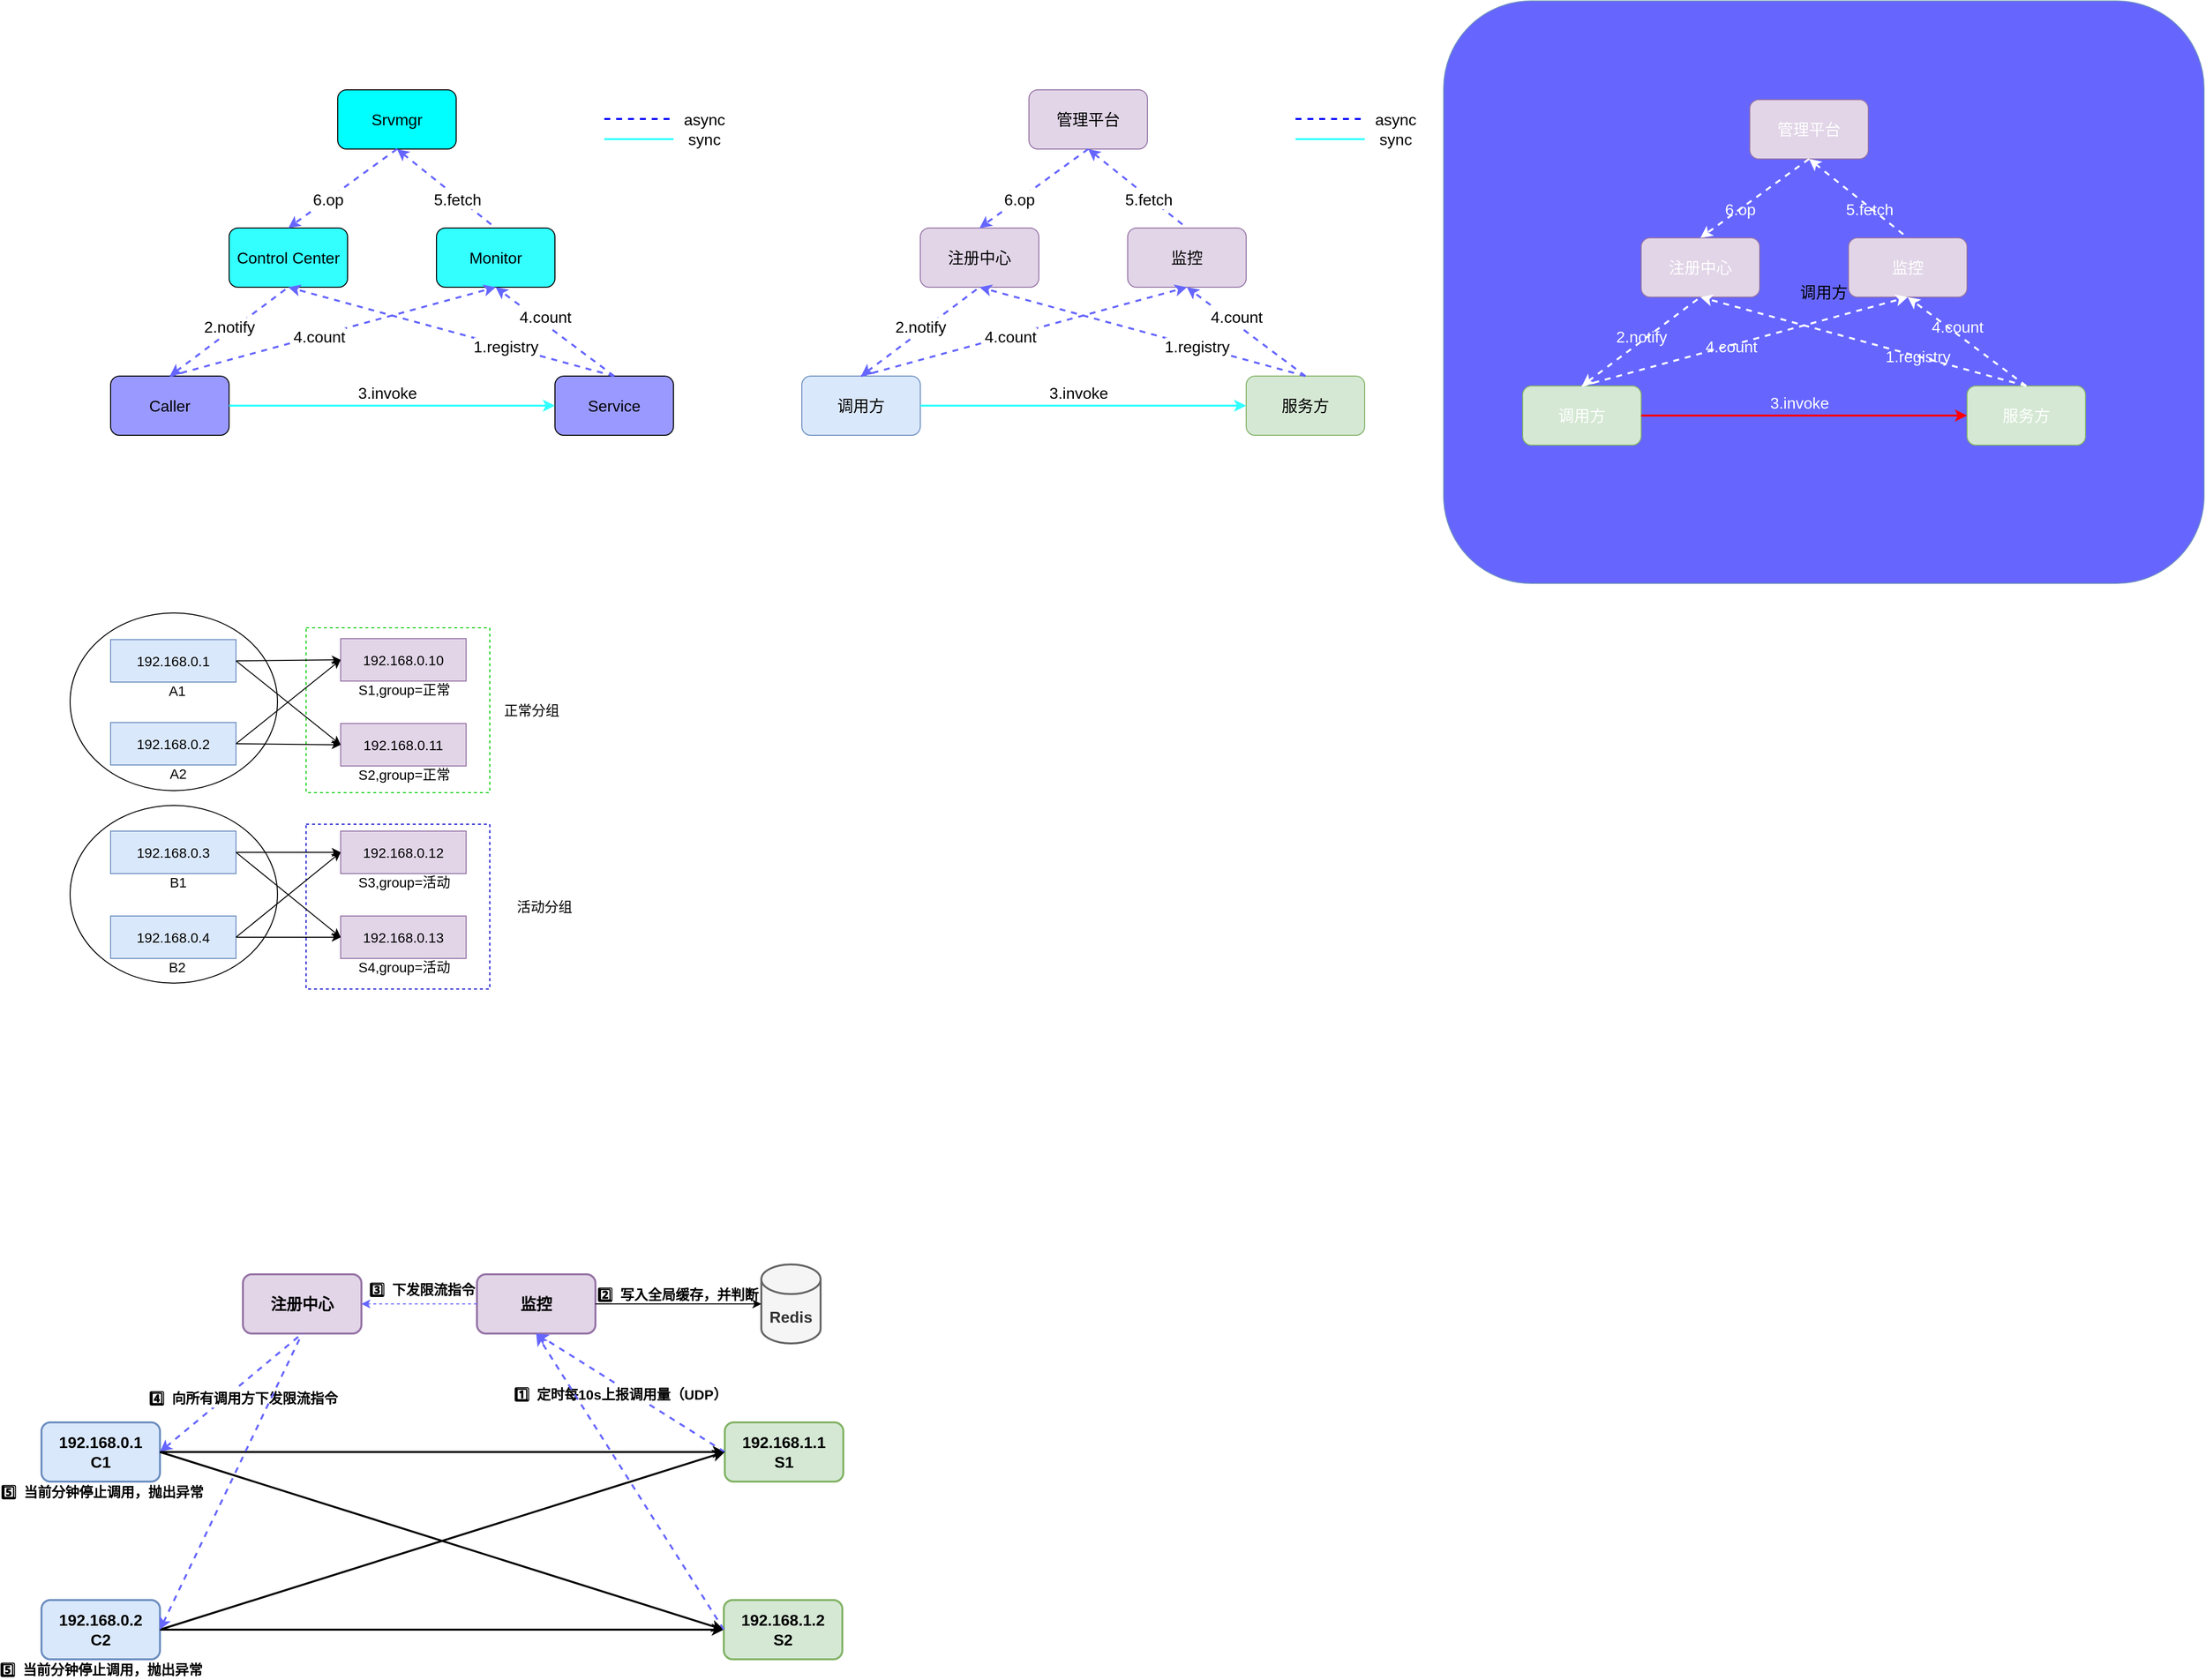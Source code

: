 <mxfile version="26.2.2">
  <diagram id="c6vPCQbDTAW3_hjepVWK" name="Page-1">
    <mxGraphModel dx="938" dy="1055" grid="1" gridSize="10" guides="1" tooltips="1" connect="1" arrows="1" fold="1" page="0" pageScale="1" pageWidth="827" pageHeight="1169" math="0" shadow="0">
      <root>
        <mxCell id="0" />
        <mxCell id="1" parent="0" />
        <mxCell id="IMRiH2Jyy75GKOMvcvbp-24" value="调用方" style="rounded=1;whiteSpace=wrap;html=1;fillColor=#6666FF;fontSize=16;strokeColor=#6c8ebf;" parent="1" vertex="1">
          <mxGeometry x="1520" y="-50" width="770" height="590" as="geometry" />
        </mxCell>
        <mxCell id="qctzH7rqazo4ZXe9pNT--71" value="" style="ellipse;whiteSpace=wrap;html=1;fillColor=none;" parent="1" vertex="1">
          <mxGeometry x="129" y="765" width="210" height="180" as="geometry" />
        </mxCell>
        <mxCell id="qctzH7rqazo4ZXe9pNT--70" value="" style="ellipse;whiteSpace=wrap;html=1;fillColor=none;" parent="1" vertex="1">
          <mxGeometry x="129" y="570" width="210" height="180" as="geometry" />
        </mxCell>
        <mxCell id="nqajYnND2lpwk76EezyJ-1" value="Caller" style="rounded=1;whiteSpace=wrap;html=1;fillColor=#9999FF;fontSize=16;" parent="1" vertex="1">
          <mxGeometry x="170" y="330" width="120" height="60" as="geometry" />
        </mxCell>
        <mxCell id="nqajYnND2lpwk76EezyJ-2" value="Service" style="rounded=1;whiteSpace=wrap;html=1;fillColor=#9999FF;fontSize=16;" parent="1" vertex="1">
          <mxGeometry x="620" y="330" width="120" height="60" as="geometry" />
        </mxCell>
        <mxCell id="nqajYnND2lpwk76EezyJ-3" value="Control Center" style="rounded=1;whiteSpace=wrap;html=1;fillColor=#33FFFF;fontSize=16;" parent="1" vertex="1">
          <mxGeometry x="290" y="180" width="120" height="60" as="geometry" />
        </mxCell>
        <mxCell id="nqajYnND2lpwk76EezyJ-4" value="Monitor" style="rounded=1;whiteSpace=wrap;html=1;fillColor=#33FFFF;fontSize=16;" parent="1" vertex="1">
          <mxGeometry x="500" y="180" width="120" height="60" as="geometry" />
        </mxCell>
        <mxCell id="nqajYnND2lpwk76EezyJ-5" value="Srvmgr" style="rounded=1;whiteSpace=wrap;html=1;fillColor=#00FFFF;fontSize=16;" parent="1" vertex="1">
          <mxGeometry x="400" y="40" width="120" height="60" as="geometry" />
        </mxCell>
        <mxCell id="nqajYnND2lpwk76EezyJ-6" value="" style="endArrow=classic;html=1;fontSize=16;entryX=0.5;entryY=1;entryDx=0;entryDy=0;exitX=0.5;exitY=0;exitDx=0;exitDy=0;dashed=1;strokeWidth=2;strokeColor=#6666FF;" parent="1" source="nqajYnND2lpwk76EezyJ-2" target="nqajYnND2lpwk76EezyJ-3" edge="1">
          <mxGeometry width="50" height="50" relative="1" as="geometry">
            <mxPoint x="420" y="420" as="sourcePoint" />
            <mxPoint x="470" y="370" as="targetPoint" />
          </mxGeometry>
        </mxCell>
        <mxCell id="nqajYnND2lpwk76EezyJ-7" value="1.registry" style="text;html=1;align=center;verticalAlign=middle;resizable=0;points=[];labelBackgroundColor=#ffffff;fontSize=16;" parent="nqajYnND2lpwk76EezyJ-6" vertex="1" connectable="0">
          <mxGeometry x="0.066" y="-2" relative="1" as="geometry">
            <mxPoint x="65.06" y="19.82" as="offset" />
          </mxGeometry>
        </mxCell>
        <mxCell id="nqajYnND2lpwk76EezyJ-8" value="" style="endArrow=none;html=1;fontSize=16;entryX=0.5;entryY=1;entryDx=0;entryDy=0;exitX=0.5;exitY=0;exitDx=0;exitDy=0;dashed=1;strokeWidth=2;strokeColor=#6666FF;startArrow=classic;startFill=1;endFill=0;" parent="1" source="nqajYnND2lpwk76EezyJ-1" target="nqajYnND2lpwk76EezyJ-3" edge="1">
          <mxGeometry width="50" height="50" relative="1" as="geometry">
            <mxPoint x="630" y="370" as="sourcePoint" />
            <mxPoint x="360" y="250" as="targetPoint" />
          </mxGeometry>
        </mxCell>
        <mxCell id="nqajYnND2lpwk76EezyJ-9" value="2.notify" style="text;html=1;align=center;verticalAlign=middle;resizable=0;points=[];labelBackgroundColor=#ffffff;fontSize=16;" parent="nqajYnND2lpwk76EezyJ-8" vertex="1" connectable="0">
          <mxGeometry x="-0.653" y="3" relative="1" as="geometry">
            <mxPoint x="41" y="-32" as="offset" />
          </mxGeometry>
        </mxCell>
        <mxCell id="nqajYnND2lpwk76EezyJ-10" value="" style="endArrow=classic;html=1;fontSize=16;entryX=0;entryY=0.5;entryDx=0;entryDy=0;exitX=1;exitY=0.5;exitDx=0;exitDy=0;strokeWidth=2;strokeColor=#33FFFF;" parent="1" source="nqajYnND2lpwk76EezyJ-1" target="nqajYnND2lpwk76EezyJ-2" edge="1">
          <mxGeometry width="50" height="50" relative="1" as="geometry">
            <mxPoint x="690" y="340" as="sourcePoint" />
            <mxPoint x="360" y="250" as="targetPoint" />
          </mxGeometry>
        </mxCell>
        <mxCell id="nqajYnND2lpwk76EezyJ-11" value="3.invoke" style="text;html=1;align=center;verticalAlign=middle;resizable=0;points=[];labelBackgroundColor=#ffffff;fontSize=16;" parent="nqajYnND2lpwk76EezyJ-10" vertex="1" connectable="0">
          <mxGeometry x="0.066" y="-2" relative="1" as="geometry">
            <mxPoint x="-16" y="-15.0" as="offset" />
          </mxGeometry>
        </mxCell>
        <mxCell id="nqajYnND2lpwk76EezyJ-12" value="" style="endArrow=classic;html=1;fontSize=16;entryX=0.5;entryY=1;entryDx=0;entryDy=0;exitX=0.5;exitY=0;exitDx=0;exitDy=0;dashed=1;strokeWidth=2;strokeColor=#6666FF;" parent="1" source="nqajYnND2lpwk76EezyJ-1" target="nqajYnND2lpwk76EezyJ-4" edge="1">
          <mxGeometry width="50" height="50" relative="1" as="geometry">
            <mxPoint x="690" y="340" as="sourcePoint" />
            <mxPoint x="360" y="250" as="targetPoint" />
          </mxGeometry>
        </mxCell>
        <mxCell id="nqajYnND2lpwk76EezyJ-13" value="4.count" style="text;html=1;align=center;verticalAlign=middle;resizable=0;points=[];labelBackgroundColor=#ffffff;fontSize=16;" parent="nqajYnND2lpwk76EezyJ-12" vertex="1" connectable="0">
          <mxGeometry x="0.066" y="-2" relative="1" as="geometry">
            <mxPoint x="-26.11" y="5.96" as="offset" />
          </mxGeometry>
        </mxCell>
        <mxCell id="nqajYnND2lpwk76EezyJ-14" value="" style="endArrow=classic;html=1;fontSize=16;entryX=0.5;entryY=1;entryDx=0;entryDy=0;exitX=0.5;exitY=0;exitDx=0;exitDy=0;dashed=1;strokeWidth=2;strokeColor=#6666FF;" parent="1" source="nqajYnND2lpwk76EezyJ-2" target="nqajYnND2lpwk76EezyJ-4" edge="1">
          <mxGeometry width="50" height="50" relative="1" as="geometry">
            <mxPoint x="240" y="340" as="sourcePoint" />
            <mxPoint x="570" y="250" as="targetPoint" />
          </mxGeometry>
        </mxCell>
        <mxCell id="nqajYnND2lpwk76EezyJ-15" value="4.count" style="text;html=1;align=center;verticalAlign=middle;resizable=0;points=[];labelBackgroundColor=#ffffff;fontSize=16;" parent="nqajYnND2lpwk76EezyJ-14" vertex="1" connectable="0">
          <mxGeometry x="0.066" y="-2" relative="1" as="geometry">
            <mxPoint x="-7.2" y="-10.4" as="offset" />
          </mxGeometry>
        </mxCell>
        <mxCell id="nqajYnND2lpwk76EezyJ-16" value="" style="endArrow=classic;html=1;fontSize=16;entryX=0.5;entryY=0;entryDx=0;entryDy=0;exitX=0.5;exitY=1;exitDx=0;exitDy=0;dashed=1;strokeWidth=2;strokeColor=#6666FF;" parent="1" source="nqajYnND2lpwk76EezyJ-5" target="nqajYnND2lpwk76EezyJ-3" edge="1">
          <mxGeometry width="50" height="50" relative="1" as="geometry">
            <mxPoint x="690" y="340" as="sourcePoint" />
            <mxPoint x="360" y="250" as="targetPoint" />
          </mxGeometry>
        </mxCell>
        <mxCell id="nqajYnND2lpwk76EezyJ-17" value="6.op" style="text;html=1;align=center;verticalAlign=middle;resizable=0;points=[];labelBackgroundColor=#ffffff;fontSize=16;" parent="nqajYnND2lpwk76EezyJ-16" vertex="1" connectable="0">
          <mxGeometry x="0.066" y="-2" relative="1" as="geometry">
            <mxPoint x="-10.59" y="9.27" as="offset" />
          </mxGeometry>
        </mxCell>
        <mxCell id="nqajYnND2lpwk76EezyJ-18" value="" style="endArrow=none;html=1;fontSize=16;entryX=0.5;entryY=0;entryDx=0;entryDy=0;exitX=0.5;exitY=1;exitDx=0;exitDy=0;dashed=1;strokeWidth=2;strokeColor=#6666FF;startArrow=classic;startFill=1;endFill=0;" parent="1" source="nqajYnND2lpwk76EezyJ-5" target="nqajYnND2lpwk76EezyJ-4" edge="1">
          <mxGeometry width="50" height="50" relative="1" as="geometry">
            <mxPoint x="470" y="110" as="sourcePoint" />
            <mxPoint x="360" y="190" as="targetPoint" />
          </mxGeometry>
        </mxCell>
        <mxCell id="nqajYnND2lpwk76EezyJ-19" value="5.fetch" style="text;html=1;align=center;verticalAlign=middle;resizable=0;points=[];labelBackgroundColor=#ffffff;fontSize=16;" parent="nqajYnND2lpwk76EezyJ-18" vertex="1" connectable="0">
          <mxGeometry x="0.066" y="-2" relative="1" as="geometry">
            <mxPoint x="8.15" y="5.96" as="offset" />
          </mxGeometry>
        </mxCell>
        <mxCell id="kpHwbxMFUV27yNFj0fHA-5" value="" style="endArrow=none;html=1;fontSize=16;strokeWidth=2;strokeColor=#33FFFF;endFill=0;" parent="1" edge="1">
          <mxGeometry width="50" height="50" relative="1" as="geometry">
            <mxPoint x="670" y="90" as="sourcePoint" />
            <mxPoint x="740" y="90" as="targetPoint" />
          </mxGeometry>
        </mxCell>
        <mxCell id="kpHwbxMFUV27yNFj0fHA-6" value="sync" style="text;html=1;align=center;verticalAlign=middle;resizable=0;points=[];labelBackgroundColor=#ffffff;fontSize=16;" parent="kpHwbxMFUV27yNFj0fHA-5" vertex="1" connectable="0">
          <mxGeometry x="0.066" y="-2" relative="1" as="geometry">
            <mxPoint x="63" y="-2.0" as="offset" />
          </mxGeometry>
        </mxCell>
        <mxCell id="kpHwbxMFUV27yNFj0fHA-7" value="" style="endArrow=none;html=1;fontSize=16;strokeWidth=2;strokeColor=#0000FF;endFill=0;dashed=1;" parent="1" edge="1">
          <mxGeometry width="50" height="50" relative="1" as="geometry">
            <mxPoint x="670" y="69.5" as="sourcePoint" />
            <mxPoint x="740" y="69.5" as="targetPoint" />
          </mxGeometry>
        </mxCell>
        <mxCell id="kpHwbxMFUV27yNFj0fHA-8" value="async" style="text;html=1;align=center;verticalAlign=middle;resizable=0;points=[];labelBackgroundColor=#ffffff;fontSize=16;" parent="kpHwbxMFUV27yNFj0fHA-7" vertex="1" connectable="0">
          <mxGeometry x="0.066" y="-2" relative="1" as="geometry">
            <mxPoint x="63" y="-2.0" as="offset" />
          </mxGeometry>
        </mxCell>
        <mxCell id="qctzH7rqazo4ZXe9pNT--1" value="调用方" style="rounded=1;whiteSpace=wrap;html=1;fillColor=#dae8fc;fontSize=16;strokeColor=#6c8ebf;" parent="1" vertex="1">
          <mxGeometry x="870" y="330" width="120" height="60" as="geometry" />
        </mxCell>
        <mxCell id="qctzH7rqazo4ZXe9pNT--2" value="服务方" style="rounded=1;whiteSpace=wrap;html=1;fillColor=#d5e8d4;fontSize=16;strokeColor=#82b366;" parent="1" vertex="1">
          <mxGeometry x="1320" y="330" width="120" height="60" as="geometry" />
        </mxCell>
        <mxCell id="qctzH7rqazo4ZXe9pNT--3" value="注册中心" style="rounded=1;whiteSpace=wrap;html=1;fillColor=#e1d5e7;fontSize=16;strokeColor=#9673a6;" parent="1" vertex="1">
          <mxGeometry x="990" y="180" width="120" height="60" as="geometry" />
        </mxCell>
        <mxCell id="qctzH7rqazo4ZXe9pNT--4" value="监控" style="rounded=1;whiteSpace=wrap;html=1;fillColor=#e1d5e7;fontSize=16;strokeColor=#9673a6;" parent="1" vertex="1">
          <mxGeometry x="1200" y="180" width="120" height="60" as="geometry" />
        </mxCell>
        <mxCell id="qctzH7rqazo4ZXe9pNT--5" value="管理平台" style="rounded=1;whiteSpace=wrap;html=1;fillColor=#e1d5e7;fontSize=16;strokeColor=#9673a6;" parent="1" vertex="1">
          <mxGeometry x="1100" y="40" width="120" height="60" as="geometry" />
        </mxCell>
        <mxCell id="qctzH7rqazo4ZXe9pNT--6" value="" style="endArrow=classic;html=1;fontSize=16;entryX=0.5;entryY=1;entryDx=0;entryDy=0;exitX=0.5;exitY=0;exitDx=0;exitDy=0;dashed=1;strokeWidth=2;strokeColor=#6666FF;" parent="1" source="qctzH7rqazo4ZXe9pNT--2" target="qctzH7rqazo4ZXe9pNT--3" edge="1">
          <mxGeometry width="50" height="50" relative="1" as="geometry">
            <mxPoint x="1120" y="420" as="sourcePoint" />
            <mxPoint x="1170" y="370" as="targetPoint" />
          </mxGeometry>
        </mxCell>
        <mxCell id="qctzH7rqazo4ZXe9pNT--7" value="1.registry" style="text;html=1;align=center;verticalAlign=middle;resizable=0;points=[];labelBackgroundColor=#ffffff;fontSize=16;" parent="qctzH7rqazo4ZXe9pNT--6" vertex="1" connectable="0">
          <mxGeometry x="0.066" y="-2" relative="1" as="geometry">
            <mxPoint x="65.06" y="19.82" as="offset" />
          </mxGeometry>
        </mxCell>
        <mxCell id="qctzH7rqazo4ZXe9pNT--8" value="" style="endArrow=none;html=1;fontSize=16;entryX=0.5;entryY=1;entryDx=0;entryDy=0;exitX=0.5;exitY=0;exitDx=0;exitDy=0;dashed=1;strokeWidth=2;strokeColor=#6666FF;startArrow=classic;startFill=1;endFill=0;" parent="1" source="qctzH7rqazo4ZXe9pNT--1" target="qctzH7rqazo4ZXe9pNT--3" edge="1">
          <mxGeometry width="50" height="50" relative="1" as="geometry">
            <mxPoint x="1330" y="370" as="sourcePoint" />
            <mxPoint x="1060" y="250" as="targetPoint" />
          </mxGeometry>
        </mxCell>
        <mxCell id="qctzH7rqazo4ZXe9pNT--9" value="2.notify" style="text;html=1;align=center;verticalAlign=middle;resizable=0;points=[];labelBackgroundColor=#ffffff;fontSize=16;" parent="qctzH7rqazo4ZXe9pNT--8" vertex="1" connectable="0">
          <mxGeometry x="-0.653" y="3" relative="1" as="geometry">
            <mxPoint x="41" y="-32" as="offset" />
          </mxGeometry>
        </mxCell>
        <mxCell id="qctzH7rqazo4ZXe9pNT--10" value="" style="endArrow=classic;html=1;fontSize=16;entryX=0;entryY=0.5;entryDx=0;entryDy=0;exitX=1;exitY=0.5;exitDx=0;exitDy=0;strokeWidth=2;strokeColor=#33FFFF;" parent="1" source="qctzH7rqazo4ZXe9pNT--1" target="qctzH7rqazo4ZXe9pNT--2" edge="1">
          <mxGeometry width="50" height="50" relative="1" as="geometry">
            <mxPoint x="1390" y="340" as="sourcePoint" />
            <mxPoint x="1060" y="250" as="targetPoint" />
          </mxGeometry>
        </mxCell>
        <mxCell id="qctzH7rqazo4ZXe9pNT--11" value="3.invoke" style="text;html=1;align=center;verticalAlign=middle;resizable=0;points=[];labelBackgroundColor=#ffffff;fontSize=16;" parent="qctzH7rqazo4ZXe9pNT--10" vertex="1" connectable="0">
          <mxGeometry x="0.066" y="-2" relative="1" as="geometry">
            <mxPoint x="-16" y="-15.0" as="offset" />
          </mxGeometry>
        </mxCell>
        <mxCell id="qctzH7rqazo4ZXe9pNT--12" value="" style="endArrow=classic;html=1;fontSize=16;entryX=0.5;entryY=1;entryDx=0;entryDy=0;exitX=0.5;exitY=0;exitDx=0;exitDy=0;dashed=1;strokeWidth=2;strokeColor=#6666FF;" parent="1" source="qctzH7rqazo4ZXe9pNT--1" target="qctzH7rqazo4ZXe9pNT--4" edge="1">
          <mxGeometry width="50" height="50" relative="1" as="geometry">
            <mxPoint x="1390" y="340" as="sourcePoint" />
            <mxPoint x="1060" y="250" as="targetPoint" />
          </mxGeometry>
        </mxCell>
        <mxCell id="qctzH7rqazo4ZXe9pNT--13" value="4.count" style="text;html=1;align=center;verticalAlign=middle;resizable=0;points=[];labelBackgroundColor=#ffffff;fontSize=16;" parent="qctzH7rqazo4ZXe9pNT--12" vertex="1" connectable="0">
          <mxGeometry x="0.066" y="-2" relative="1" as="geometry">
            <mxPoint x="-26.11" y="5.96" as="offset" />
          </mxGeometry>
        </mxCell>
        <mxCell id="qctzH7rqazo4ZXe9pNT--14" value="" style="endArrow=classic;html=1;fontSize=16;entryX=0.5;entryY=1;entryDx=0;entryDy=0;exitX=0.5;exitY=0;exitDx=0;exitDy=0;dashed=1;strokeWidth=2;strokeColor=#6666FF;" parent="1" source="qctzH7rqazo4ZXe9pNT--2" target="qctzH7rqazo4ZXe9pNT--4" edge="1">
          <mxGeometry width="50" height="50" relative="1" as="geometry">
            <mxPoint x="940" y="340" as="sourcePoint" />
            <mxPoint x="1270" y="250" as="targetPoint" />
          </mxGeometry>
        </mxCell>
        <mxCell id="qctzH7rqazo4ZXe9pNT--15" value="4.count" style="text;html=1;align=center;verticalAlign=middle;resizable=0;points=[];labelBackgroundColor=#ffffff;fontSize=16;" parent="qctzH7rqazo4ZXe9pNT--14" vertex="1" connectable="0">
          <mxGeometry x="0.066" y="-2" relative="1" as="geometry">
            <mxPoint x="-7.2" y="-10.4" as="offset" />
          </mxGeometry>
        </mxCell>
        <mxCell id="qctzH7rqazo4ZXe9pNT--16" value="" style="endArrow=classic;html=1;fontSize=16;entryX=0.5;entryY=0;entryDx=0;entryDy=0;exitX=0.5;exitY=1;exitDx=0;exitDy=0;dashed=1;strokeWidth=2;strokeColor=#6666FF;" parent="1" source="qctzH7rqazo4ZXe9pNT--5" target="qctzH7rqazo4ZXe9pNT--3" edge="1">
          <mxGeometry width="50" height="50" relative="1" as="geometry">
            <mxPoint x="1390" y="340" as="sourcePoint" />
            <mxPoint x="1060" y="250" as="targetPoint" />
          </mxGeometry>
        </mxCell>
        <mxCell id="qctzH7rqazo4ZXe9pNT--17" value="6.op" style="text;html=1;align=center;verticalAlign=middle;resizable=0;points=[];labelBackgroundColor=#ffffff;fontSize=16;" parent="qctzH7rqazo4ZXe9pNT--16" vertex="1" connectable="0">
          <mxGeometry x="0.066" y="-2" relative="1" as="geometry">
            <mxPoint x="-10.59" y="9.27" as="offset" />
          </mxGeometry>
        </mxCell>
        <mxCell id="qctzH7rqazo4ZXe9pNT--18" value="" style="endArrow=none;html=1;fontSize=16;entryX=0.5;entryY=0;entryDx=0;entryDy=0;exitX=0.5;exitY=1;exitDx=0;exitDy=0;dashed=1;strokeWidth=2;strokeColor=#6666FF;startArrow=classic;startFill=1;endFill=0;" parent="1" source="qctzH7rqazo4ZXe9pNT--5" target="qctzH7rqazo4ZXe9pNT--4" edge="1">
          <mxGeometry width="50" height="50" relative="1" as="geometry">
            <mxPoint x="1170" y="110" as="sourcePoint" />
            <mxPoint x="1060" y="190" as="targetPoint" />
          </mxGeometry>
        </mxCell>
        <mxCell id="qctzH7rqazo4ZXe9pNT--19" value="5.fetch" style="text;html=1;align=center;verticalAlign=middle;resizable=0;points=[];labelBackgroundColor=#ffffff;fontSize=16;" parent="qctzH7rqazo4ZXe9pNT--18" vertex="1" connectable="0">
          <mxGeometry x="0.066" y="-2" relative="1" as="geometry">
            <mxPoint x="8.15" y="5.96" as="offset" />
          </mxGeometry>
        </mxCell>
        <mxCell id="qctzH7rqazo4ZXe9pNT--20" value="" style="endArrow=none;html=1;fontSize=16;strokeWidth=2;strokeColor=#33FFFF;endFill=0;" parent="1" edge="1">
          <mxGeometry width="50" height="50" relative="1" as="geometry">
            <mxPoint x="1370" y="90" as="sourcePoint" />
            <mxPoint x="1440" y="90" as="targetPoint" />
          </mxGeometry>
        </mxCell>
        <mxCell id="qctzH7rqazo4ZXe9pNT--21" value="sync" style="text;html=1;align=center;verticalAlign=middle;resizable=0;points=[];labelBackgroundColor=#ffffff;fontSize=16;" parent="qctzH7rqazo4ZXe9pNT--20" vertex="1" connectable="0">
          <mxGeometry x="0.066" y="-2" relative="1" as="geometry">
            <mxPoint x="63" y="-2.0" as="offset" />
          </mxGeometry>
        </mxCell>
        <mxCell id="qctzH7rqazo4ZXe9pNT--22" value="" style="endArrow=none;html=1;fontSize=16;strokeWidth=2;strokeColor=#0000FF;endFill=0;dashed=1;" parent="1" edge="1">
          <mxGeometry width="50" height="50" relative="1" as="geometry">
            <mxPoint x="1370" y="69.5" as="sourcePoint" />
            <mxPoint x="1440" y="69.5" as="targetPoint" />
          </mxGeometry>
        </mxCell>
        <mxCell id="qctzH7rqazo4ZXe9pNT--23" value="async" style="text;html=1;align=center;verticalAlign=middle;resizable=0;points=[];labelBackgroundColor=#ffffff;fontSize=16;" parent="qctzH7rqazo4ZXe9pNT--22" vertex="1" connectable="0">
          <mxGeometry x="0.066" y="-2" relative="1" as="geometry">
            <mxPoint x="63" y="-2.0" as="offset" />
          </mxGeometry>
        </mxCell>
        <mxCell id="qctzH7rqazo4ZXe9pNT--25" value="" style="rounded=0;whiteSpace=wrap;html=1;fontSize=14;fillColor=none;dashed=1;strokeColor=#0000CC;" parent="1" vertex="1">
          <mxGeometry x="368" y="784" width="186" height="167" as="geometry" />
        </mxCell>
        <mxCell id="qctzH7rqazo4ZXe9pNT--26" value="" style="rounded=0;whiteSpace=wrap;html=1;fontSize=14;fillColor=none;dashed=1;strokeColor=#00CC00;" parent="1" vertex="1">
          <mxGeometry x="368" y="585" width="186" height="167" as="geometry" />
        </mxCell>
        <mxCell id="qctzH7rqazo4ZXe9pNT--27" value="" style="group" parent="1" vertex="1" connectable="0">
          <mxGeometry x="170" y="597" width="127" height="62" as="geometry" />
        </mxCell>
        <mxCell id="qctzH7rqazo4ZXe9pNT--28" value="192.168.0.1" style="rounded=0;whiteSpace=wrap;html=1;fontSize=14;fillColor=#dae8fc;strokeColor=#6c8ebf;" parent="qctzH7rqazo4ZXe9pNT--27" vertex="1">
          <mxGeometry width="127" height="43" as="geometry" />
        </mxCell>
        <mxCell id="qctzH7rqazo4ZXe9pNT--29" value="A1" style="text;html=1;align=center;verticalAlign=middle;resizable=0;points=[];autosize=1;strokeColor=none;fillColor=none;fontSize=14;" parent="qctzH7rqazo4ZXe9pNT--27" vertex="1">
          <mxGeometry x="53.5" y="41" width="27" height="21" as="geometry" />
        </mxCell>
        <mxCell id="qctzH7rqazo4ZXe9pNT--30" value="" style="group" parent="1" vertex="1" connectable="0">
          <mxGeometry x="170" y="791" width="127" height="62" as="geometry" />
        </mxCell>
        <mxCell id="qctzH7rqazo4ZXe9pNT--31" value="192.168.0.3" style="rounded=0;whiteSpace=wrap;html=1;fontSize=14;fillColor=#dae8fc;strokeColor=#6c8ebf;" parent="qctzH7rqazo4ZXe9pNT--30" vertex="1">
          <mxGeometry width="127" height="43" as="geometry" />
        </mxCell>
        <mxCell id="qctzH7rqazo4ZXe9pNT--32" value="B1" style="text;html=1;align=center;verticalAlign=middle;resizable=0;points=[];autosize=1;strokeColor=none;fillColor=none;fontSize=14;" parent="qctzH7rqazo4ZXe9pNT--30" vertex="1">
          <mxGeometry x="52.5" y="42" width="30" height="20" as="geometry" />
        </mxCell>
        <mxCell id="qctzH7rqazo4ZXe9pNT--33" value="" style="group" parent="1" vertex="1" connectable="0">
          <mxGeometry x="403" y="596" width="127" height="62" as="geometry" />
        </mxCell>
        <mxCell id="qctzH7rqazo4ZXe9pNT--34" value="192.168.0.10" style="rounded=0;whiteSpace=wrap;html=1;fontSize=14;fillColor=#e1d5e7;strokeColor=#9673a6;" parent="qctzH7rqazo4ZXe9pNT--33" vertex="1">
          <mxGeometry width="127" height="43" as="geometry" />
        </mxCell>
        <mxCell id="qctzH7rqazo4ZXe9pNT--35" value="S1,group=正常" style="text;html=1;align=center;verticalAlign=middle;resizable=0;points=[];autosize=1;strokeColor=none;fillColor=none;fontSize=14;" parent="qctzH7rqazo4ZXe9pNT--33" vertex="1">
          <mxGeometry x="12" y="41" width="103" height="21" as="geometry" />
        </mxCell>
        <mxCell id="qctzH7rqazo4ZXe9pNT--36" value="" style="group" parent="1" vertex="1" connectable="0">
          <mxGeometry x="403" y="682" width="127" height="62" as="geometry" />
        </mxCell>
        <mxCell id="qctzH7rqazo4ZXe9pNT--37" value="192.168.0.11" style="rounded=0;whiteSpace=wrap;html=1;fontSize=14;fillColor=#e1d5e7;strokeColor=#9673a6;" parent="qctzH7rqazo4ZXe9pNT--36" vertex="1">
          <mxGeometry width="127" height="43" as="geometry" />
        </mxCell>
        <mxCell id="qctzH7rqazo4ZXe9pNT--38" value="S2,group=正常" style="text;html=1;align=center;verticalAlign=middle;resizable=0;points=[];autosize=1;strokeColor=none;fillColor=none;fontSize=14;" parent="qctzH7rqazo4ZXe9pNT--36" vertex="1">
          <mxGeometry x="12" y="41" width="103" height="21" as="geometry" />
        </mxCell>
        <mxCell id="qctzH7rqazo4ZXe9pNT--39" value="" style="group" parent="1" vertex="1" connectable="0">
          <mxGeometry x="403" y="791" width="127" height="62" as="geometry" />
        </mxCell>
        <mxCell id="qctzH7rqazo4ZXe9pNT--40" value="192.168.0.12" style="rounded=0;whiteSpace=wrap;html=1;fontSize=14;fillColor=#e1d5e7;strokeColor=#9673a6;" parent="qctzH7rqazo4ZXe9pNT--39" vertex="1">
          <mxGeometry width="127" height="43" as="geometry" />
        </mxCell>
        <mxCell id="qctzH7rqazo4ZXe9pNT--41" value="S3,group=活动" style="text;html=1;align=center;verticalAlign=middle;resizable=0;points=[];autosize=1;strokeColor=none;fillColor=none;fontSize=14;" parent="qctzH7rqazo4ZXe9pNT--39" vertex="1">
          <mxGeometry x="12.5" y="41" width="103" height="21" as="geometry" />
        </mxCell>
        <mxCell id="qctzH7rqazo4ZXe9pNT--42" value="" style="group" parent="1" vertex="1" connectable="0">
          <mxGeometry x="403" y="877" width="127" height="62" as="geometry" />
        </mxCell>
        <mxCell id="qctzH7rqazo4ZXe9pNT--43" value="192.168.0.13" style="rounded=0;whiteSpace=wrap;html=1;fontSize=14;fillColor=#e1d5e7;strokeColor=#9673a6;" parent="qctzH7rqazo4ZXe9pNT--42" vertex="1">
          <mxGeometry width="127" height="43" as="geometry" />
        </mxCell>
        <mxCell id="qctzH7rqazo4ZXe9pNT--44" value="S4,group=活动" style="text;html=1;align=center;verticalAlign=middle;resizable=0;points=[];autosize=1;strokeColor=none;fillColor=none;fontSize=14;" parent="qctzH7rqazo4ZXe9pNT--42" vertex="1">
          <mxGeometry x="12.5" y="41" width="103" height="21" as="geometry" />
        </mxCell>
        <mxCell id="qctzH7rqazo4ZXe9pNT--45" value="" style="endArrow=classic;html=1;rounded=0;fontSize=14;exitX=1;exitY=0.5;exitDx=0;exitDy=0;entryX=0;entryY=0.5;entryDx=0;entryDy=0;" parent="1" source="qctzH7rqazo4ZXe9pNT--28" target="qctzH7rqazo4ZXe9pNT--34" edge="1">
          <mxGeometry width="50" height="50" relative="1" as="geometry">
            <mxPoint x="348" y="562" as="sourcePoint" />
            <mxPoint x="398" y="512" as="targetPoint" />
          </mxGeometry>
        </mxCell>
        <mxCell id="qctzH7rqazo4ZXe9pNT--46" value="" style="endArrow=classic;html=1;rounded=0;fontSize=14;exitX=1;exitY=0.5;exitDx=0;exitDy=0;entryX=0;entryY=0.5;entryDx=0;entryDy=0;" parent="1" source="qctzH7rqazo4ZXe9pNT--28" target="qctzH7rqazo4ZXe9pNT--37" edge="1">
          <mxGeometry width="50" height="50" relative="1" as="geometry">
            <mxPoint x="307" y="682.5" as="sourcePoint" />
            <mxPoint x="413" y="627.5" as="targetPoint" />
          </mxGeometry>
        </mxCell>
        <mxCell id="qctzH7rqazo4ZXe9pNT--47" value="" style="endArrow=classic;html=1;rounded=0;fontSize=14;exitX=1;exitY=0.5;exitDx=0;exitDy=0;entryX=0;entryY=0.5;entryDx=0;entryDy=0;strokeColor=#000000;" parent="1" source="qctzH7rqazo4ZXe9pNT--31" target="qctzH7rqazo4ZXe9pNT--40" edge="1">
          <mxGeometry width="50" height="50" relative="1" as="geometry">
            <mxPoint x="307" y="701.5" as="sourcePoint" />
            <mxPoint x="413" y="732.5" as="targetPoint" />
          </mxGeometry>
        </mxCell>
        <mxCell id="qctzH7rqazo4ZXe9pNT--48" value="" style="endArrow=classic;html=1;rounded=0;fontSize=14;exitX=1;exitY=0.5;exitDx=0;exitDy=0;entryX=0;entryY=0.5;entryDx=0;entryDy=0;strokeColor=#000000;" parent="1" source="qctzH7rqazo4ZXe9pNT--31" target="qctzH7rqazo4ZXe9pNT--43" edge="1">
          <mxGeometry width="50" height="50" relative="1" as="geometry">
            <mxPoint x="307" y="856.5" as="sourcePoint" />
            <mxPoint x="413" y="822.5" as="targetPoint" />
          </mxGeometry>
        </mxCell>
        <mxCell id="qctzH7rqazo4ZXe9pNT--49" value="正常分组" style="text;html=1;align=center;verticalAlign=middle;resizable=0;points=[];autosize=1;strokeColor=none;fillColor=none;fontSize=14;" parent="1" vertex="1">
          <mxGeometry x="563" y="658" width="66" height="21" as="geometry" />
        </mxCell>
        <mxCell id="qctzH7rqazo4ZXe9pNT--50" value="活动分组" style="text;html=1;align=center;verticalAlign=middle;resizable=0;points=[];autosize=1;strokeColor=none;fillColor=none;fontSize=14;" parent="1" vertex="1">
          <mxGeometry x="576" y="857" width="66" height="21" as="geometry" />
        </mxCell>
        <mxCell id="qctzH7rqazo4ZXe9pNT--57" value="" style="group" parent="1" vertex="1" connectable="0">
          <mxGeometry x="170" y="681" width="127" height="62" as="geometry" />
        </mxCell>
        <mxCell id="qctzH7rqazo4ZXe9pNT--58" value="192.168.0.2" style="rounded=0;whiteSpace=wrap;html=1;fontSize=14;fillColor=#dae8fc;strokeColor=#6c8ebf;" parent="qctzH7rqazo4ZXe9pNT--57" vertex="1">
          <mxGeometry width="127" height="43" as="geometry" />
        </mxCell>
        <mxCell id="qctzH7rqazo4ZXe9pNT--59" value="A2" style="text;html=1;align=center;verticalAlign=middle;resizable=0;points=[];autosize=1;strokeColor=none;fillColor=none;fontSize=14;" parent="qctzH7rqazo4ZXe9pNT--57" vertex="1">
          <mxGeometry x="52.5" y="42" width="30" height="20" as="geometry" />
        </mxCell>
        <mxCell id="qctzH7rqazo4ZXe9pNT--60" value="" style="endArrow=classic;html=1;rounded=0;fontSize=14;exitX=1;exitY=0.5;exitDx=0;exitDy=0;entryX=0;entryY=0.5;entryDx=0;entryDy=0;" parent="1" source="qctzH7rqazo4ZXe9pNT--58" target="qctzH7rqazo4ZXe9pNT--34" edge="1">
          <mxGeometry width="50" height="50" relative="1" as="geometry">
            <mxPoint x="307" y="628.5" as="sourcePoint" />
            <mxPoint x="413" y="627.5" as="targetPoint" />
          </mxGeometry>
        </mxCell>
        <mxCell id="qctzH7rqazo4ZXe9pNT--61" value="" style="endArrow=classic;html=1;rounded=0;fontSize=14;exitX=1;exitY=0.5;exitDx=0;exitDy=0;entryX=0;entryY=0.5;entryDx=0;entryDy=0;" parent="1" source="qctzH7rqazo4ZXe9pNT--58" target="qctzH7rqazo4ZXe9pNT--37" edge="1">
          <mxGeometry width="50" height="50" relative="1" as="geometry">
            <mxPoint x="307" y="628.5" as="sourcePoint" />
            <mxPoint x="413" y="713.5" as="targetPoint" />
          </mxGeometry>
        </mxCell>
        <mxCell id="qctzH7rqazo4ZXe9pNT--62" value="" style="group" parent="1" vertex="1" connectable="0">
          <mxGeometry x="170" y="877" width="127" height="62" as="geometry" />
        </mxCell>
        <mxCell id="qctzH7rqazo4ZXe9pNT--63" value="192.168.0.4" style="rounded=0;whiteSpace=wrap;html=1;fontSize=14;fillColor=#dae8fc;strokeColor=#6c8ebf;" parent="qctzH7rqazo4ZXe9pNT--62" vertex="1">
          <mxGeometry width="127" height="43" as="geometry" />
        </mxCell>
        <mxCell id="qctzH7rqazo4ZXe9pNT--64" value="B2" style="text;html=1;align=center;verticalAlign=middle;resizable=0;points=[];autosize=1;strokeColor=none;fillColor=none;fontSize=14;" parent="qctzH7rqazo4ZXe9pNT--62" vertex="1">
          <mxGeometry x="53.5" y="41" width="27" height="21" as="geometry" />
        </mxCell>
        <mxCell id="qctzH7rqazo4ZXe9pNT--65" value="" style="endArrow=classic;html=1;rounded=0;fontSize=14;exitX=1;exitY=0.5;exitDx=0;exitDy=0;entryX=0;entryY=0.5;entryDx=0;entryDy=0;strokeColor=#000000;" parent="1" source="qctzH7rqazo4ZXe9pNT--63" target="qctzH7rqazo4ZXe9pNT--40" edge="1">
          <mxGeometry width="50" height="50" relative="1" as="geometry">
            <mxPoint x="307" y="822.5" as="sourcePoint" />
            <mxPoint x="413" y="822.5" as="targetPoint" />
          </mxGeometry>
        </mxCell>
        <mxCell id="qctzH7rqazo4ZXe9pNT--66" value="" style="endArrow=classic;html=1;rounded=0;fontSize=14;exitX=1;exitY=0.5;exitDx=0;exitDy=0;entryX=0;entryY=0.5;entryDx=0;entryDy=0;strokeColor=#000000;" parent="1" source="qctzH7rqazo4ZXe9pNT--63" target="qctzH7rqazo4ZXe9pNT--43" edge="1">
          <mxGeometry width="50" height="50" relative="1" as="geometry">
            <mxPoint x="307" y="822.5" as="sourcePoint" />
            <mxPoint x="413" y="908.5" as="targetPoint" />
          </mxGeometry>
        </mxCell>
        <mxCell id="Z84fSyqLUMB_H-DxXF72-1" value="192.168.0.1&lt;br&gt;C1" style="rounded=1;whiteSpace=wrap;html=1;fillColor=#dae8fc;fontSize=16;strokeColor=#6c8ebf;strokeWidth=2;fontStyle=1" parent="1" vertex="1">
          <mxGeometry x="100" y="1390" width="120" height="60" as="geometry" />
        </mxCell>
        <mxCell id="Z84fSyqLUMB_H-DxXF72-2" value="192.168.1.1&lt;br&gt;S1" style="rounded=1;whiteSpace=wrap;html=1;fillColor=#d5e8d4;fontSize=16;strokeColor=#82b366;strokeWidth=2;fontStyle=1" parent="1" vertex="1">
          <mxGeometry x="792" y="1390" width="120" height="60" as="geometry" />
        </mxCell>
        <mxCell id="Z84fSyqLUMB_H-DxXF72-3" value="注册中心" style="rounded=1;whiteSpace=wrap;html=1;fillColor=#e1d5e7;fontSize=16;strokeColor=#9673a6;strokeWidth=2;fontStyle=1" parent="1" vertex="1">
          <mxGeometry x="304" y="1240" width="120" height="60" as="geometry" />
        </mxCell>
        <mxCell id="Z84fSyqLUMB_H-DxXF72-4" value="监控" style="rounded=1;whiteSpace=wrap;html=1;fillColor=#e1d5e7;fontSize=16;strokeColor=#9673a6;strokeWidth=2;fontStyle=1" parent="1" vertex="1">
          <mxGeometry x="541" y="1240" width="120" height="60" as="geometry" />
        </mxCell>
        <mxCell id="Z84fSyqLUMB_H-DxXF72-8" value="" style="endArrow=none;html=1;fontSize=16;entryX=0.5;entryY=1;entryDx=0;entryDy=0;exitX=1;exitY=0.5;exitDx=0;exitDy=0;dashed=1;strokeWidth=2;strokeColor=#6666FF;startArrow=classic;startFill=1;endFill=0;fontStyle=0" parent="1" source="Z84fSyqLUMB_H-DxXF72-1" target="Z84fSyqLUMB_H-DxXF72-3" edge="1">
          <mxGeometry width="50" height="50" relative="1" as="geometry">
            <mxPoint x="560" y="1430" as="sourcePoint" />
            <mxPoint x="290" y="1310" as="targetPoint" />
          </mxGeometry>
        </mxCell>
        <mxCell id="Z84fSyqLUMB_H-DxXF72-9" value="&lt;font style=&quot;font-size: 14px&quot;&gt;4️⃣&amp;nbsp; 向所有调用方下发限流指令&lt;/font&gt;" style="text;html=1;align=center;verticalAlign=middle;resizable=0;points=[];labelBackgroundColor=#ffffff;fontSize=16;fontStyle=1" parent="Z84fSyqLUMB_H-DxXF72-8" vertex="1" connectable="0">
          <mxGeometry x="-0.653" y="3" relative="1" as="geometry">
            <mxPoint x="61" y="-32" as="offset" />
          </mxGeometry>
        </mxCell>
        <mxCell id="Z84fSyqLUMB_H-DxXF72-10" value="" style="endArrow=classic;html=1;fontSize=16;entryX=0;entryY=0.5;entryDx=0;entryDy=0;exitX=1;exitY=0.5;exitDx=0;exitDy=0;strokeWidth=2;strokeColor=#000000;fontStyle=0" parent="1" source="Z84fSyqLUMB_H-DxXF72-1" target="Z84fSyqLUMB_H-DxXF72-2" edge="1">
          <mxGeometry width="50" height="50" relative="1" as="geometry">
            <mxPoint x="620" y="1400" as="sourcePoint" />
            <mxPoint x="290" y="1310" as="targetPoint" />
          </mxGeometry>
        </mxCell>
        <mxCell id="Z84fSyqLUMB_H-DxXF72-14" value="" style="endArrow=classic;html=1;fontSize=16;entryX=0.5;entryY=1;entryDx=0;entryDy=0;exitX=0;exitY=0.5;exitDx=0;exitDy=0;dashed=1;strokeWidth=2;strokeColor=#6666FF;fontStyle=0" parent="1" source="Z84fSyqLUMB_H-DxXF72-2" target="Z84fSyqLUMB_H-DxXF72-4" edge="1">
          <mxGeometry width="50" height="50" relative="1" as="geometry">
            <mxPoint x="170" y="1400" as="sourcePoint" />
            <mxPoint x="500" y="1310" as="targetPoint" />
          </mxGeometry>
        </mxCell>
        <mxCell id="Z84fSyqLUMB_H-DxXF72-15" value="&lt;font style=&quot;font-size: 14px&quot;&gt;1️⃣&amp;nbsp; 定时每10s上报调用量（UDP）&lt;/font&gt;" style="text;html=1;align=center;verticalAlign=middle;resizable=0;points=[];labelBackgroundColor=#ffffff;fontSize=16;fontStyle=1" parent="Z84fSyqLUMB_H-DxXF72-14" vertex="1" connectable="0">
          <mxGeometry x="0.066" y="-2" relative="1" as="geometry">
            <mxPoint x="-6" y="6" as="offset" />
          </mxGeometry>
        </mxCell>
        <mxCell id="Z84fSyqLUMB_H-DxXF72-24" value="192.168.0.2&lt;br&gt;C2" style="rounded=1;whiteSpace=wrap;html=1;fillColor=#dae8fc;fontSize=16;strokeColor=#6c8ebf;strokeWidth=2;fontStyle=1" parent="1" vertex="1">
          <mxGeometry x="100" y="1570" width="120" height="60" as="geometry" />
        </mxCell>
        <mxCell id="Z84fSyqLUMB_H-DxXF72-25" value="192.168.1.2&lt;br&gt;S2" style="rounded=1;whiteSpace=wrap;html=1;fillColor=#d5e8d4;fontSize=16;strokeColor=#82b366;strokeWidth=2;fontStyle=1" parent="1" vertex="1">
          <mxGeometry x="791" y="1570" width="120" height="60" as="geometry" />
        </mxCell>
        <mxCell id="Z84fSyqLUMB_H-DxXF72-28" value="" style="endArrow=classic;html=1;fontSize=16;entryX=0;entryY=0.5;entryDx=0;entryDy=0;exitX=1;exitY=0.5;exitDx=0;exitDy=0;strokeWidth=2;strokeColor=#000000;fontStyle=0" parent="1" source="Z84fSyqLUMB_H-DxXF72-1" target="Z84fSyqLUMB_H-DxXF72-25" edge="1">
          <mxGeometry width="50" height="50" relative="1" as="geometry">
            <mxPoint x="230" y="1430" as="sourcePoint" />
            <mxPoint x="560" y="1430" as="targetPoint" />
          </mxGeometry>
        </mxCell>
        <mxCell id="Z84fSyqLUMB_H-DxXF72-29" value="" style="endArrow=classic;html=1;fontSize=16;entryX=0;entryY=0.5;entryDx=0;entryDy=0;exitX=1;exitY=0.5;exitDx=0;exitDy=0;strokeWidth=2;strokeColor=#000000;fontStyle=0" parent="1" source="Z84fSyqLUMB_H-DxXF72-24" target="Z84fSyqLUMB_H-DxXF72-2" edge="1">
          <mxGeometry width="50" height="50" relative="1" as="geometry">
            <mxPoint x="230" y="1430" as="sourcePoint" />
            <mxPoint x="559" y="1570" as="targetPoint" />
          </mxGeometry>
        </mxCell>
        <mxCell id="Z84fSyqLUMB_H-DxXF72-30" value="" style="endArrow=classic;html=1;fontSize=16;entryX=0;entryY=0.5;entryDx=0;entryDy=0;exitX=1;exitY=0.5;exitDx=0;exitDy=0;strokeWidth=2;strokeColor=#000000;fontStyle=0" parent="1" source="Z84fSyqLUMB_H-DxXF72-24" target="Z84fSyqLUMB_H-DxXF72-25" edge="1">
          <mxGeometry width="50" height="50" relative="1" as="geometry">
            <mxPoint x="230" y="1610" as="sourcePoint" />
            <mxPoint x="560" y="1470" as="targetPoint" />
          </mxGeometry>
        </mxCell>
        <mxCell id="Z84fSyqLUMB_H-DxXF72-31" value="" style="endArrow=classic;html=1;fontSize=16;exitX=0;exitY=0.5;exitDx=0;exitDy=0;dashed=1;strokeWidth=2;strokeColor=#6666FF;entryX=0.5;entryY=1;entryDx=0;entryDy=0;fontStyle=0" parent="1" source="Z84fSyqLUMB_H-DxXF72-25" target="Z84fSyqLUMB_H-DxXF72-4" edge="1">
          <mxGeometry width="50" height="50" relative="1" as="geometry">
            <mxPoint x="750" y="1430" as="sourcePoint" />
            <mxPoint x="570" y="1320" as="targetPoint" />
          </mxGeometry>
        </mxCell>
        <mxCell id="Z84fSyqLUMB_H-DxXF72-33" value="" style="endArrow=none;html=1;fontSize=16;entryX=0.5;entryY=1;entryDx=0;entryDy=0;exitX=1;exitY=0.5;exitDx=0;exitDy=0;dashed=1;strokeWidth=2;strokeColor=#6666FF;startArrow=classic;startFill=1;endFill=0;fontStyle=0" parent="1" source="Z84fSyqLUMB_H-DxXF72-24" target="Z84fSyqLUMB_H-DxXF72-3" edge="1">
          <mxGeometry width="50" height="50" relative="1" as="geometry">
            <mxPoint x="230" y="1430" as="sourcePoint" />
            <mxPoint x="380" y="1310" as="targetPoint" />
          </mxGeometry>
        </mxCell>
        <mxCell id="Z84fSyqLUMB_H-DxXF72-35" value="" style="endArrow=classic;html=1;fontSize=16;exitX=0;exitY=0.5;exitDx=0;exitDy=0;dashed=1;strokeWidth=1;strokeColor=#6666FF;entryX=1;entryY=0.5;entryDx=0;entryDy=0;" parent="1" source="Z84fSyqLUMB_H-DxXF72-4" target="Z84fSyqLUMB_H-DxXF72-3" edge="1">
          <mxGeometry width="50" height="50" relative="1" as="geometry">
            <mxPoint x="749" y="1610" as="sourcePoint" />
            <mxPoint x="590" y="1310" as="targetPoint" />
          </mxGeometry>
        </mxCell>
        <mxCell id="Z84fSyqLUMB_H-DxXF72-36" value="&lt;font style=&quot;font-size: 14px&quot;&gt;3️⃣&amp;nbsp; 下发限流指令&lt;/font&gt;" style="text;html=1;align=center;verticalAlign=middle;resizable=0;points=[];labelBackgroundColor=#ffffff;fontSize=16;fontStyle=1" parent="Z84fSyqLUMB_H-DxXF72-35" vertex="1" connectable="0">
          <mxGeometry x="0.066" y="-2" relative="1" as="geometry">
            <mxPoint x="6" y="-13" as="offset" />
          </mxGeometry>
        </mxCell>
        <mxCell id="Z84fSyqLUMB_H-DxXF72-37" value="&lt;font style=&quot;font-size: 16px&quot;&gt;Redis&lt;/font&gt;" style="shape=cylinder3;whiteSpace=wrap;html=1;boundedLbl=1;backgroundOutline=1;size=15;fillColor=#f5f5f5;strokeColor=#666666;fontColor=#333333;strokeWidth=2;fontStyle=1" parent="1" vertex="1">
          <mxGeometry x="829" y="1230" width="60" height="80" as="geometry" />
        </mxCell>
        <mxCell id="Z84fSyqLUMB_H-DxXF72-38" value="" style="endArrow=classic;html=1;fontSize=16;entryX=0;entryY=0.5;entryDx=0;entryDy=0;exitX=1;exitY=0.5;exitDx=0;exitDy=0;strokeWidth=1;strokeColor=#000000;entryPerimeter=0;" parent="1" source="Z84fSyqLUMB_H-DxXF72-4" target="Z84fSyqLUMB_H-DxXF72-37" edge="1">
          <mxGeometry width="50" height="50" relative="1" as="geometry">
            <mxPoint x="230" y="1430" as="sourcePoint" />
            <mxPoint x="749" y="1610" as="targetPoint" />
          </mxGeometry>
        </mxCell>
        <mxCell id="Z84fSyqLUMB_H-DxXF72-41" value="&lt;font style=&quot;font-size: 14px&quot;&gt;2️⃣&amp;nbsp; 写入全局缓存，并判断&lt;/font&gt;" style="text;html=1;align=center;verticalAlign=middle;resizable=0;points=[];autosize=1;strokeColor=none;fillColor=none;fontSize=16;fontStyle=1" parent="1" vertex="1">
          <mxGeometry x="649" y="1245" width="190" height="30" as="geometry" />
        </mxCell>
        <mxCell id="Z84fSyqLUMB_H-DxXF72-42" value="&lt;span style=&quot;font-size: 14px&quot;&gt;5️⃣&amp;nbsp; 当前分钟停止调用，抛出异常&lt;/span&gt;" style="text;html=1;align=center;verticalAlign=middle;resizable=0;points=[];labelBackgroundColor=#ffffff;fontSize=16;fontStyle=1" parent="1" vertex="1" connectable="0">
          <mxGeometry x="161.003" y="1459.999" as="geometry" />
        </mxCell>
        <mxCell id="Z84fSyqLUMB_H-DxXF72-45" value="&lt;span style=&quot;font-size: 14px&quot;&gt;5️⃣&amp;nbsp; 当前分钟停止调用，抛出异常&lt;/span&gt;" style="text;html=1;align=center;verticalAlign=middle;resizable=0;points=[];labelBackgroundColor=#ffffff;fontSize=16;fontStyle=1" parent="1" vertex="1" connectable="0">
          <mxGeometry x="160.003" y="1639.999" as="geometry" />
        </mxCell>
        <mxCell id="IMRiH2Jyy75GKOMvcvbp-1" value="调用方" style="rounded=1;whiteSpace=wrap;html=1;fillColor=#d5e8d4;fontSize=16;strokeColor=#82b366;fontColor=#FFFFFF;" parent="1" vertex="1">
          <mxGeometry x="1600" y="340" width="120" height="60" as="geometry" />
        </mxCell>
        <mxCell id="IMRiH2Jyy75GKOMvcvbp-2" value="服务方" style="rounded=1;whiteSpace=wrap;html=1;fillColor=#d5e8d4;fontSize=16;strokeColor=#82b366;fontColor=#FFFFFF;" parent="1" vertex="1">
          <mxGeometry x="2050" y="340" width="120" height="60" as="geometry" />
        </mxCell>
        <mxCell id="IMRiH2Jyy75GKOMvcvbp-3" value="注册中心" style="rounded=1;whiteSpace=wrap;html=1;fillColor=#e1d5e7;fontSize=16;strokeColor=#9673a6;fontColor=#FFFFFF;" parent="1" vertex="1">
          <mxGeometry x="1720" y="190" width="120" height="60" as="geometry" />
        </mxCell>
        <mxCell id="IMRiH2Jyy75GKOMvcvbp-4" value="监控" style="rounded=1;whiteSpace=wrap;html=1;fillColor=#e1d5e7;fontSize=16;strokeColor=#9673a6;fontColor=#FFFFFF;" parent="1" vertex="1">
          <mxGeometry x="1930" y="190" width="120" height="60" as="geometry" />
        </mxCell>
        <mxCell id="IMRiH2Jyy75GKOMvcvbp-5" value="管理平台" style="rounded=1;whiteSpace=wrap;html=1;fillColor=#e1d5e7;fontSize=16;strokeColor=#9673a6;fontColor=#FFFFFF;" parent="1" vertex="1">
          <mxGeometry x="1830" y="50" width="120" height="60" as="geometry" />
        </mxCell>
        <mxCell id="IMRiH2Jyy75GKOMvcvbp-6" value="" style="endArrow=classic;html=1;fontSize=16;entryX=0.5;entryY=1;entryDx=0;entryDy=0;exitX=0.5;exitY=0;exitDx=0;exitDy=0;dashed=1;strokeWidth=2;strokeColor=#FFFFFF;" parent="1" source="IMRiH2Jyy75GKOMvcvbp-2" target="IMRiH2Jyy75GKOMvcvbp-3" edge="1">
          <mxGeometry width="50" height="50" relative="1" as="geometry">
            <mxPoint x="1850" y="430" as="sourcePoint" />
            <mxPoint x="1900" y="380" as="targetPoint" />
          </mxGeometry>
        </mxCell>
        <mxCell id="IMRiH2Jyy75GKOMvcvbp-7" value="1.registry" style="text;html=1;align=center;verticalAlign=middle;resizable=0;points=[];labelBackgroundColor=none;fontSize=16;fontColor=#FFFFFF;" parent="IMRiH2Jyy75GKOMvcvbp-6" vertex="1" connectable="0">
          <mxGeometry x="0.066" y="-2" relative="1" as="geometry">
            <mxPoint x="65.06" y="19.82" as="offset" />
          </mxGeometry>
        </mxCell>
        <mxCell id="IMRiH2Jyy75GKOMvcvbp-8" value="" style="endArrow=none;html=1;fontSize=16;entryX=0.5;entryY=1;entryDx=0;entryDy=0;exitX=0.5;exitY=0;exitDx=0;exitDy=0;dashed=1;strokeWidth=2;strokeColor=#FFFFFF;startArrow=classic;startFill=1;endFill=0;" parent="1" source="IMRiH2Jyy75GKOMvcvbp-1" target="IMRiH2Jyy75GKOMvcvbp-3" edge="1">
          <mxGeometry width="50" height="50" relative="1" as="geometry">
            <mxPoint x="2060" y="380" as="sourcePoint" />
            <mxPoint x="1790" y="260" as="targetPoint" />
          </mxGeometry>
        </mxCell>
        <mxCell id="IMRiH2Jyy75GKOMvcvbp-9" value="&lt;font style=&quot;color: rgb(255, 255, 255);&quot;&gt;2.notify&lt;/font&gt;" style="text;html=1;align=center;verticalAlign=middle;resizable=0;points=[];labelBackgroundColor=none;fontSize=16;fontColor=#FFFFFF;" parent="IMRiH2Jyy75GKOMvcvbp-8" vertex="1" connectable="0">
          <mxGeometry x="-0.653" y="3" relative="1" as="geometry">
            <mxPoint x="41" y="-32" as="offset" />
          </mxGeometry>
        </mxCell>
        <mxCell id="IMRiH2Jyy75GKOMvcvbp-10" value="" style="endArrow=classic;html=1;fontSize=16;entryX=0;entryY=0.5;entryDx=0;entryDy=0;exitX=1;exitY=0.5;exitDx=0;exitDy=0;strokeWidth=2;strokeColor=#FF0000;" parent="1" source="IMRiH2Jyy75GKOMvcvbp-1" target="IMRiH2Jyy75GKOMvcvbp-2" edge="1">
          <mxGeometry width="50" height="50" relative="1" as="geometry">
            <mxPoint x="2120" y="350" as="sourcePoint" />
            <mxPoint x="1790" y="260" as="targetPoint" />
          </mxGeometry>
        </mxCell>
        <mxCell id="IMRiH2Jyy75GKOMvcvbp-11" value="3.invoke" style="text;html=1;align=center;verticalAlign=middle;resizable=0;points=[];labelBackgroundColor=none;fontSize=16;fontColor=#FFFFFF;" parent="IMRiH2Jyy75GKOMvcvbp-10" vertex="1" connectable="0">
          <mxGeometry x="0.066" y="-2" relative="1" as="geometry">
            <mxPoint x="-16" y="-15.0" as="offset" />
          </mxGeometry>
        </mxCell>
        <mxCell id="IMRiH2Jyy75GKOMvcvbp-12" value="" style="endArrow=classic;html=1;fontSize=16;entryX=0.5;entryY=1;entryDx=0;entryDy=0;exitX=0.5;exitY=0;exitDx=0;exitDy=0;dashed=1;strokeWidth=2;strokeColor=#FFFFFF;" parent="1" source="IMRiH2Jyy75GKOMvcvbp-1" target="IMRiH2Jyy75GKOMvcvbp-4" edge="1">
          <mxGeometry width="50" height="50" relative="1" as="geometry">
            <mxPoint x="2120" y="350" as="sourcePoint" />
            <mxPoint x="1790" y="260" as="targetPoint" />
          </mxGeometry>
        </mxCell>
        <mxCell id="IMRiH2Jyy75GKOMvcvbp-13" value="4.count" style="text;html=1;align=center;verticalAlign=middle;resizable=0;points=[];labelBackgroundColor=none;fontSize=16;fontColor=#FFFFFF;" parent="IMRiH2Jyy75GKOMvcvbp-12" vertex="1" connectable="0">
          <mxGeometry x="0.066" y="-2" relative="1" as="geometry">
            <mxPoint x="-26.11" y="5.96" as="offset" />
          </mxGeometry>
        </mxCell>
        <mxCell id="IMRiH2Jyy75GKOMvcvbp-14" value="" style="endArrow=classic;html=1;fontSize=16;entryX=0.5;entryY=1;entryDx=0;entryDy=0;exitX=0.5;exitY=0;exitDx=0;exitDy=0;dashed=1;strokeWidth=2;strokeColor=#FFFFFF;" parent="1" source="IMRiH2Jyy75GKOMvcvbp-2" target="IMRiH2Jyy75GKOMvcvbp-4" edge="1">
          <mxGeometry width="50" height="50" relative="1" as="geometry">
            <mxPoint x="1670" y="350" as="sourcePoint" />
            <mxPoint x="2000" y="260" as="targetPoint" />
          </mxGeometry>
        </mxCell>
        <mxCell id="IMRiH2Jyy75GKOMvcvbp-15" value="4.count" style="text;html=1;align=center;verticalAlign=middle;resizable=0;points=[];labelBackgroundColor=none;fontSize=16;fontColor=#FFFFFF;" parent="IMRiH2Jyy75GKOMvcvbp-14" vertex="1" connectable="0">
          <mxGeometry x="0.066" y="-2" relative="1" as="geometry">
            <mxPoint x="-7.2" y="-10.4" as="offset" />
          </mxGeometry>
        </mxCell>
        <mxCell id="IMRiH2Jyy75GKOMvcvbp-16" value="" style="endArrow=classic;html=1;fontSize=16;entryX=0.5;entryY=0;entryDx=0;entryDy=0;exitX=0.5;exitY=1;exitDx=0;exitDy=0;dashed=1;strokeWidth=2;strokeColor=#FFFFFF;" parent="1" source="IMRiH2Jyy75GKOMvcvbp-5" target="IMRiH2Jyy75GKOMvcvbp-3" edge="1">
          <mxGeometry width="50" height="50" relative="1" as="geometry">
            <mxPoint x="2120" y="350" as="sourcePoint" />
            <mxPoint x="1790" y="260" as="targetPoint" />
          </mxGeometry>
        </mxCell>
        <mxCell id="IMRiH2Jyy75GKOMvcvbp-17" value="6.op" style="text;html=1;align=center;verticalAlign=middle;resizable=0;points=[];labelBackgroundColor=none;fontSize=16;fontColor=#FFFFFF;" parent="IMRiH2Jyy75GKOMvcvbp-16" vertex="1" connectable="0">
          <mxGeometry x="0.066" y="-2" relative="1" as="geometry">
            <mxPoint x="-10.59" y="9.27" as="offset" />
          </mxGeometry>
        </mxCell>
        <mxCell id="IMRiH2Jyy75GKOMvcvbp-18" value="" style="endArrow=none;html=1;fontSize=16;entryX=0.5;entryY=0;entryDx=0;entryDy=0;exitX=0.5;exitY=1;exitDx=0;exitDy=0;dashed=1;strokeWidth=2;strokeColor=#FFFFFF;startArrow=classic;startFill=1;endFill=0;" parent="1" source="IMRiH2Jyy75GKOMvcvbp-5" target="IMRiH2Jyy75GKOMvcvbp-4" edge="1">
          <mxGeometry width="50" height="50" relative="1" as="geometry">
            <mxPoint x="1900" y="120" as="sourcePoint" />
            <mxPoint x="1790" y="200" as="targetPoint" />
          </mxGeometry>
        </mxCell>
        <mxCell id="IMRiH2Jyy75GKOMvcvbp-19" value="5.fetch" style="text;html=1;align=center;verticalAlign=middle;resizable=0;points=[];labelBackgroundColor=none;fontSize=16;fontColor=#FFFFFF;" parent="IMRiH2Jyy75GKOMvcvbp-18" vertex="1" connectable="0">
          <mxGeometry x="0.066" y="-2" relative="1" as="geometry">
            <mxPoint x="8.15" y="5.96" as="offset" />
          </mxGeometry>
        </mxCell>
      </root>
    </mxGraphModel>
  </diagram>
</mxfile>
